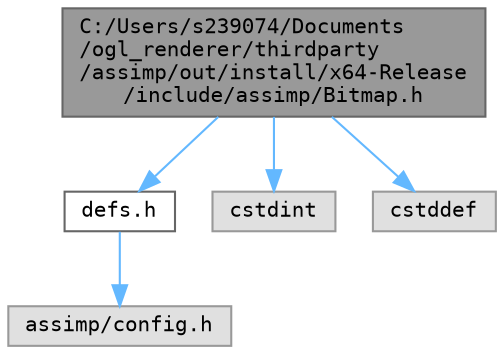 digraph "C:/Users/s239074/Documents/ogl_renderer/thirdparty/assimp/out/install/x64-Release/include/assimp/Bitmap.h"
{
 // LATEX_PDF_SIZE
  bgcolor="transparent";
  edge [fontname=Terminal,fontsize=10,labelfontname=Helvetica,labelfontsize=10];
  node [fontname=Terminal,fontsize=10,shape=box,height=0.2,width=0.4];
  Node1 [label="C:/Users/s239074/Documents\l/ogl_renderer/thirdparty\l/assimp/out/install/x64-Release\l/include/assimp/Bitmap.h",height=0.2,width=0.4,color="gray40", fillcolor="grey60", style="filled", fontcolor="black",tooltip="Defines bitmap format helper for textures."];
  Node1 -> Node2 [color="steelblue1",style="solid"];
  Node2 [label="defs.h",height=0.2,width=0.4,color="grey40", fillcolor="white", style="filled",URL="$out_2install_2x64-_release_2include_2assimp_2defs_8h.html",tooltip="Assimp build configuration setup. See the notes in the comment blocks to find out how to customize yo..."];
  Node2 -> Node3 [color="steelblue1",style="solid"];
  Node3 [label="assimp/config.h",height=0.2,width=0.4,color="grey60", fillcolor="#E0E0E0", style="filled",tooltip=" "];
  Node1 -> Node4 [color="steelblue1",style="solid"];
  Node4 [label="cstdint",height=0.2,width=0.4,color="grey60", fillcolor="#E0E0E0", style="filled",tooltip=" "];
  Node1 -> Node5 [color="steelblue1",style="solid"];
  Node5 [label="cstddef",height=0.2,width=0.4,color="grey60", fillcolor="#E0E0E0", style="filled",tooltip=" "];
}

